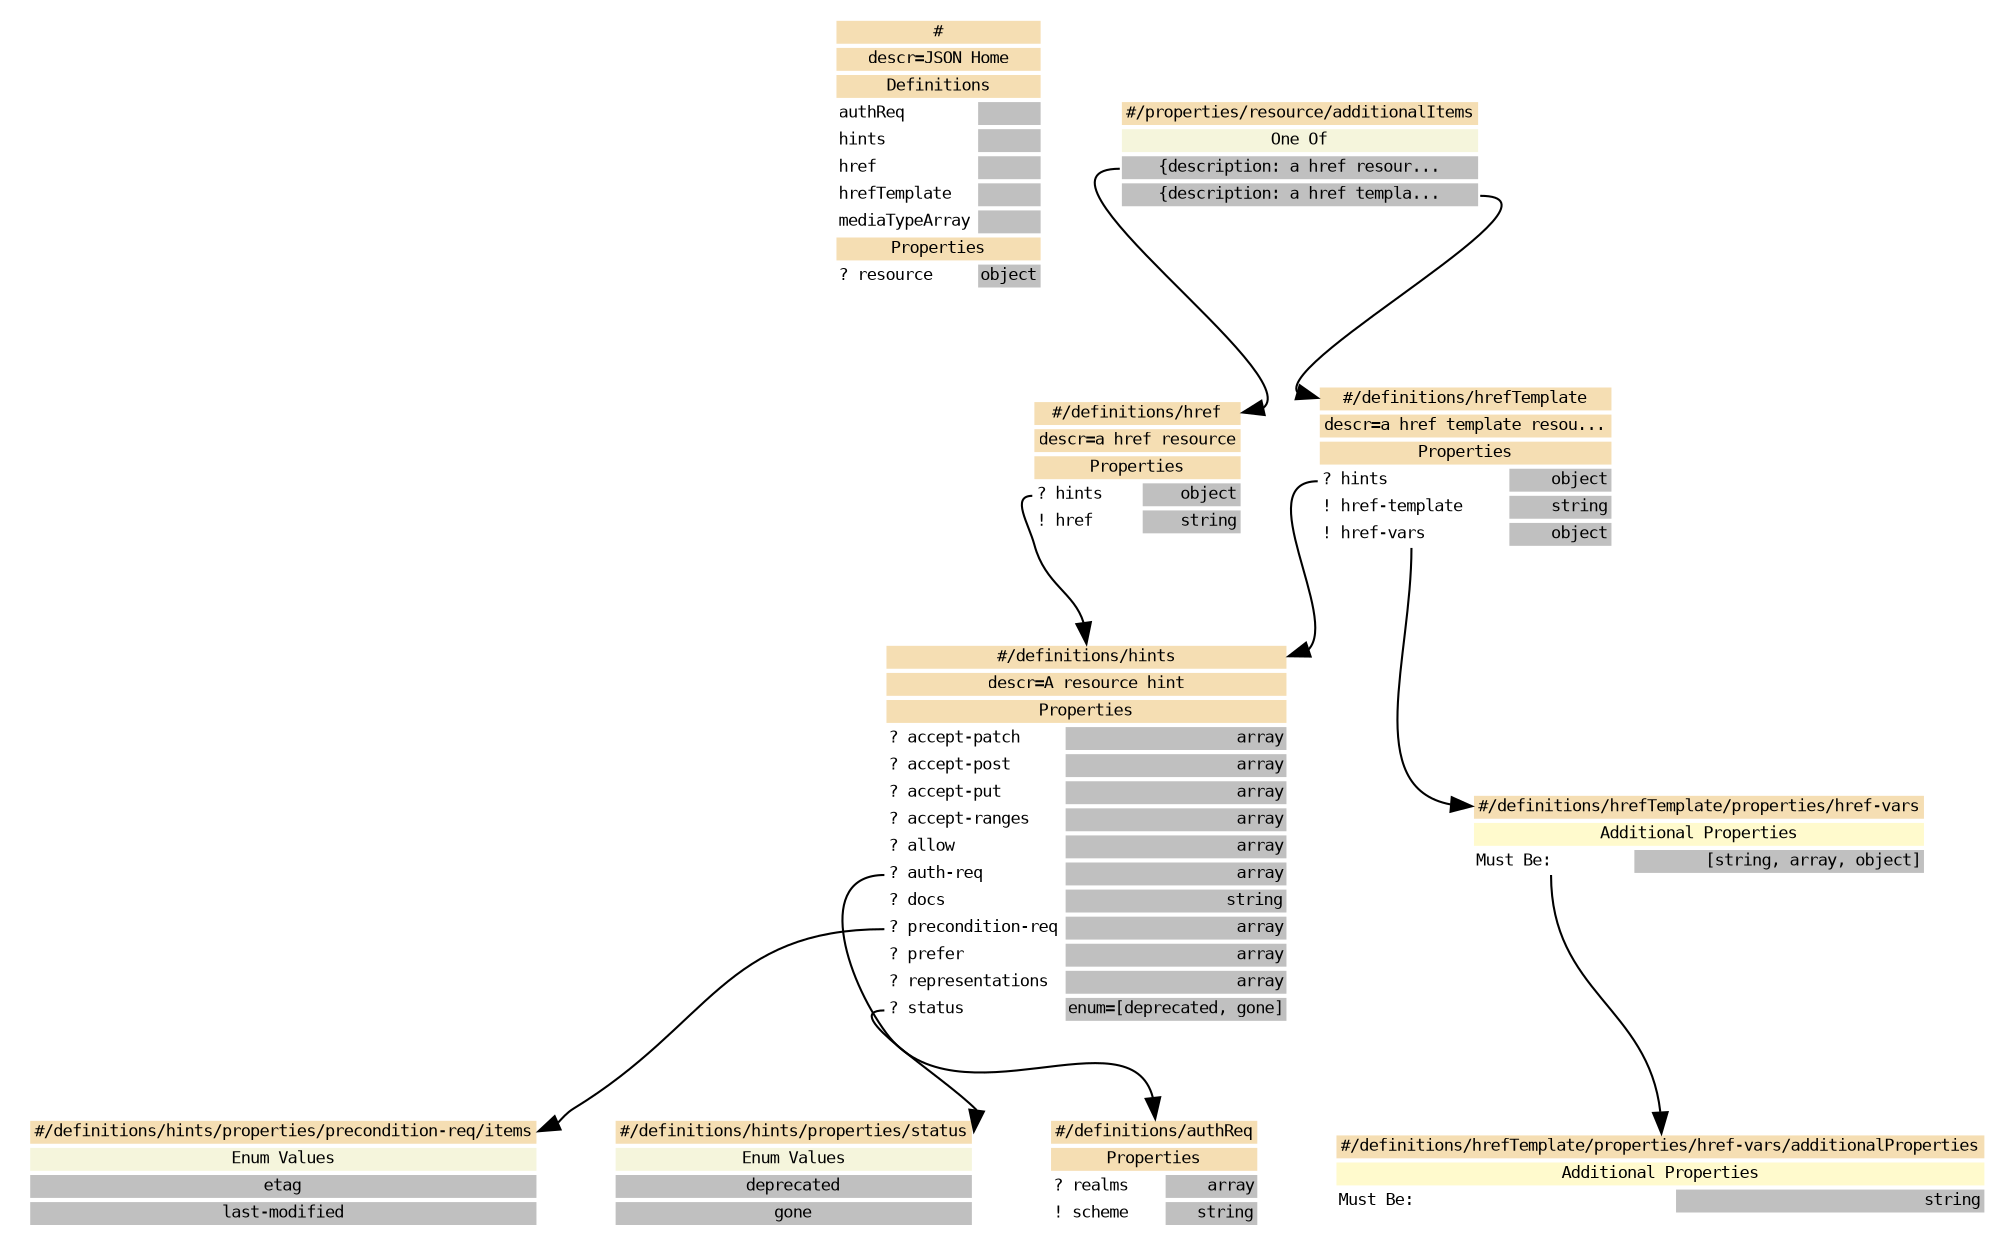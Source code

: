 digraph G {
  fontname = "Bitstream Vera Sans"
  fontsize = 8

  node [
    fontname = "Courier"
    fontsize = 8
    shape = "plaintext"
  ]

  edge [
    fontname = "Bitstream Vera Sans"
    fontsize = 8
  ]

"#" [
label =<
<table border="0" cellborder="0" cellpadding="1" bgcolor="white">
<tr><td bgcolor="wheat" align="center" colspan="2" port="@path"><font color="black">#</font></td></tr>

<tr><td bgcolor="wheat" align="center" colspan="2" port=""><font color="black">descr=JSON Home</font></td></tr>
<tr><td bgcolor="wheat" align="center" colspan="2"><font color="black">Definitions</font></td></tr>
<tr><td align="left" port="#@authReq">authReq</td>authReq<td bgcolor="grey" align="right"></td></tr>
<tr><td align="left" port="#@hints">hints</td>hints<td bgcolor="grey" align="right"></td></tr>
<tr><td align="left" port="#@href">href</td>href<td bgcolor="grey" align="right"></td></tr>
<tr><td align="left" port="#@hrefTemplate">hrefTemplate</td>hrefTemplate<td bgcolor="grey" align="right"></td></tr>
<tr><td align="left" port="#@mediaTypeArray">mediaTypeArray</td>mediaTypeArray<td bgcolor="grey" align="right"></td></tr>
<tr><td bgcolor="wheat" align="center" colspan="2" port=""><font color="black">Properties</font></td></tr>
<tr><td align="left" port="@resource">? resource</td>? resource<td bgcolor="grey" align="right">object</td></tr>
</table>
>
]
"#/properties/resource/additionalItems" [
label =<
<table border="0" cellborder="0" cellpadding="1" bgcolor="white">
<tr><td bgcolor="wheat" align="center" colspan="2" port="@path"><font color="black">#/properties/resource/additionalItems</font></td></tr>


<tr><td bgcolor="beige" align="center" colspan="2" port=""><font color="black">One Of</font></td></tr>
<tr><td bgcolor="grey" align="center" colspan="2" port="0"><font color="black">{description: a href resour...</font></td></tr>
<tr><td bgcolor="grey" align="center" colspan="2" port="1"><font color="black">{description: a href templa...</font></td></tr>
</table>
>
]
"#/definitions/href" [
label =<
<table border="0" cellborder="0" cellpadding="1" bgcolor="white">
<tr><td bgcolor="wheat" align="center" colspan="2" port="@path"><font color="black">#/definitions/href</font></td></tr>

<tr><td bgcolor="wheat" align="center" colspan="2" port=""><font color="black">descr=a href resource</font></td></tr>
<tr><td bgcolor="wheat" align="center" colspan="2" port=""><font color="black">Properties</font></td></tr>
<tr><td align="left" port="@hints">? hints</td>? hints<td bgcolor="grey" align="right">object</td></tr>
<tr><td align="left" port="@href">! href</td>! href<td bgcolor="grey" align="right">string</td></tr>
</table>
>
]
"#/definitions/hrefTemplate/properties/href-vars/additionalProperties" [
label =<
<table border="0" cellborder="0" cellpadding="1" bgcolor="white">
<tr><td bgcolor="wheat" align="center" colspan="2" port="@path"><font color="black">#/definitions/hrefTemplate/properties/href-vars/additionalProperties</font></td></tr>


<tr><td bgcolor="lemonchiffon" align="center" colspan="2" port=""><font color="black">Additional Properties</font></td></tr>
<tr><td align="left" port="mustBe">Must Be: </td>Must Be: <td bgcolor="grey" align="right">string</td></tr>
</table>
>
]
"#/definitions/hrefTemplate/properties/href-vars" [
label =<
<table border="0" cellborder="0" cellpadding="1" bgcolor="white">
<tr><td bgcolor="wheat" align="center" colspan="2" port="@path"><font color="black">#/definitions/hrefTemplate/properties/href-vars</font></td></tr>


<tr><td bgcolor="lemonchiffon" align="center" colspan="2" port=""><font color="black">Additional Properties</font></td></tr>
<tr><td align="left" port="mustBe">Must Be: </td>Must Be: <td bgcolor="grey" align="right">[string, array, object]</td></tr>
</table>
>
]
"#/definitions/hrefTemplate" [
label =<
<table border="0" cellborder="0" cellpadding="1" bgcolor="white">
<tr><td bgcolor="wheat" align="center" colspan="2" port="@path"><font color="black">#/definitions/hrefTemplate</font></td></tr>

<tr><td bgcolor="wheat" align="center" colspan="2" port=""><font color="black">descr=a href template resou...</font></td></tr>
<tr><td bgcolor="wheat" align="center" colspan="2" port=""><font color="black">Properties</font></td></tr>
<tr><td align="left" port="@hints">? hints</td>? hints<td bgcolor="grey" align="right">object</td></tr>
<tr><td align="left" port="@href-template">! href-template</td>! href-template<td bgcolor="grey" align="right">string</td></tr>
<tr><td align="left" port="@href-vars">! href-vars</td>! href-vars<td bgcolor="grey" align="right">object</td></tr>
</table>
>
]
"#/definitions/hints/properties/precondition-req/items" [
label =<
<table border="0" cellborder="0" cellpadding="1" bgcolor="white">
<tr><td bgcolor="wheat" align="center" colspan="2" port="@path"><font color="black">#/definitions/hints/properties/precondition-req/items</font></td></tr>


<tr><td bgcolor="beige" align="center" colspan="2" port=""><font color="black">Enum Values</font></td></tr>
<tr><td bgcolor="grey" align="center" colspan="2" port=""><font color="black">etag</font></td></tr>
<tr><td bgcolor="grey" align="center" colspan="2" port=""><font color="black">last-modified</font></td></tr>
</table>
>
]
"#/definitions/hints/properties/status" [
label =<
<table border="0" cellborder="0" cellpadding="1" bgcolor="white">
<tr><td bgcolor="wheat" align="center" colspan="2" port="@path"><font color="black">#/definitions/hints/properties/status</font></td></tr>


<tr><td bgcolor="beige" align="center" colspan="2" port=""><font color="black">Enum Values</font></td></tr>
<tr><td bgcolor="grey" align="center" colspan="2" port=""><font color="black">deprecated</font></td></tr>
<tr><td bgcolor="grey" align="center" colspan="2" port=""><font color="black">gone</font></td></tr>
</table>
>
]
"#/definitions/hints" [
label =<
<table border="0" cellborder="0" cellpadding="1" bgcolor="white">
<tr><td bgcolor="wheat" align="center" colspan="2" port="@path"><font color="black">#/definitions/hints</font></td></tr>

<tr><td bgcolor="wheat" align="center" colspan="2" port=""><font color="black">descr=A resource hint</font></td></tr>
<tr><td bgcolor="wheat" align="center" colspan="2" port=""><font color="black">Properties</font></td></tr>
<tr><td align="left" port="@accept-patch">? accept-patch</td>? accept-patch<td bgcolor="grey" align="right">array</td></tr>
<tr><td align="left" port="@accept-post">? accept-post</td>? accept-post<td bgcolor="grey" align="right">array</td></tr>
<tr><td align="left" port="@accept-put">? accept-put</td>? accept-put<td bgcolor="grey" align="right">array</td></tr>
<tr><td align="left" port="@accept-ranges">? accept-ranges</td>? accept-ranges<td bgcolor="grey" align="right">array</td></tr>
<tr><td align="left" port="@allow">? allow</td>? allow<td bgcolor="grey" align="right">array</td></tr>
<tr><td align="left" port="@auth-req">? auth-req</td>? auth-req<td bgcolor="grey" align="right">array</td></tr>
<tr><td align="left" port="@docs">? docs</td>? docs<td bgcolor="grey" align="right">string</td></tr>
<tr><td align="left" port="@precondition-req">? precondition-req</td>? precondition-req<td bgcolor="grey" align="right">array</td></tr>
<tr><td align="left" port="@prefer">? prefer</td>? prefer<td bgcolor="grey" align="right">array</td></tr>
<tr><td align="left" port="@representations">? representations</td>? representations<td bgcolor="grey" align="right">array</td></tr>
<tr><td align="left" port="@status">? status</td>? status<td bgcolor="grey" align="right">enum=[deprecated, gone]</td></tr>
</table>
>
]
"#/definitions/authReq" [
label =<
<table border="0" cellborder="0" cellpadding="1" bgcolor="white">
<tr><td bgcolor="wheat" align="center" colspan="2" port="@path"><font color="black">#/definitions/authReq</font></td></tr>


<tr><td bgcolor="wheat" align="center" colspan="2" port=""><font color="black">Properties</font></td></tr>
<tr><td align="left" port="@realms">? realms</td>? realms<td bgcolor="grey" align="right">array</td></tr>
<tr><td align="left" port="@scheme">! scheme</td>! scheme<td bgcolor="grey" align="right">string</td></tr>
</table>
>
]
"#/properties/resource/additionalItems":"0" -> "#/definitions/href":"@path";
"#/properties/resource/additionalItems":"1" -> "#/definitions/hrefTemplate":"@path";
"#/definitions/href":"@hints" -> "#/definitions/hints":"@path";
"#/definitions/hrefTemplate/properties/href-vars":"mustBe" -> "#/definitions/hrefTemplate/properties/href-vars/additionalProperties":"@path";
"#/definitions/hrefTemplate":"@hints" -> "#/definitions/hints":"@path";
"#/definitions/hrefTemplate":"@href-vars" -> "#/definitions/hrefTemplate/properties/href-vars":"@path";
"#/definitions/hints":"@auth-req" -> "#/definitions/authReq":"@path";
"#/definitions/hints":"@precondition-req" -> "#/definitions/hints/properties/precondition-req/items":"@path";
"#/definitions/hints":"@status" -> "#/definitions/hints/properties/status":"@path";


}

